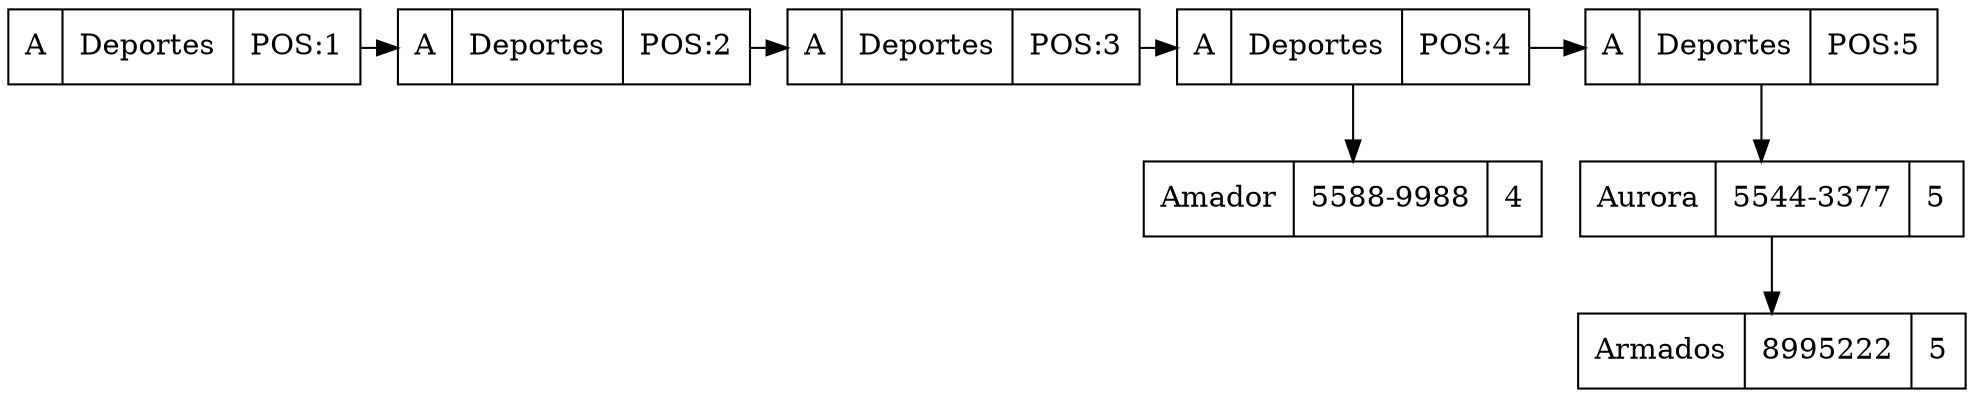 digraph G {
node[shape=record]
graph[splines="ortho"]
nodo0[label="A|Deportes|POS:1"]
nodo1[label="A|Deportes|POS:2"]
nodo2[label="A|Deportes|POS:3"]
nodo3[label="A|Deportes|POS:4"]
nodo4[label="A|Deportes|POS:5"]
{rank=same;nodo0;nodo1;nodo2;nodo3;nodo4;}
nodo0->nodo1
nodo1->nodo2
nodo2->nodo3
nodo3->nodo4
Amador[label="Amador|5588-9988|4"]
nodo3->Amador
Aurora[label="Aurora|5544-3377|5"]
Armados[label="Armados|8995222|5"]
nodo4->Aurora->Armados

}